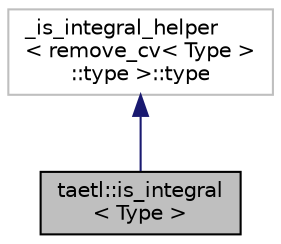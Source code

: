 digraph "taetl::is_integral&lt; Type &gt;"
{
  edge [fontname="Helvetica",fontsize="10",labelfontname="Helvetica",labelfontsize="10"];
  node [fontname="Helvetica",fontsize="10",shape=record];
  Node0 [label="taetl::is_integral\l\< Type \>",height=0.2,width=0.4,color="black", fillcolor="grey75", style="filled", fontcolor="black"];
  Node1 -> Node0 [dir="back",color="midnightblue",fontsize="10",style="solid",fontname="Helvetica"];
  Node1 [label="_is_integral_helper\l\< remove_cv\< Type \>\l::type \>::type",height=0.2,width=0.4,color="grey75", fillcolor="white", style="filled"];
}
